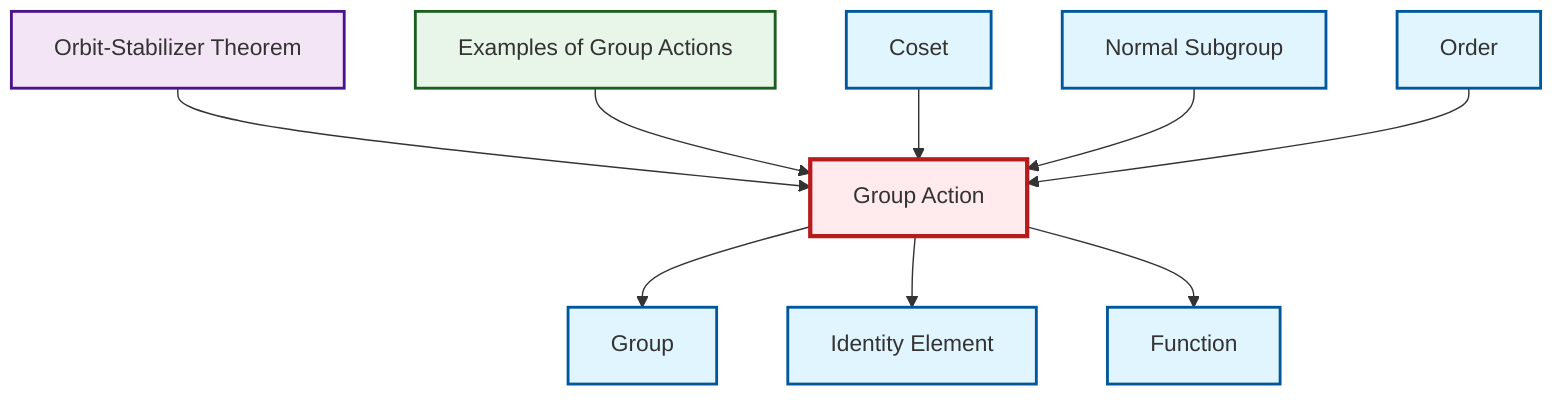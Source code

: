 graph TD
    classDef definition fill:#e1f5fe,stroke:#01579b,stroke-width:2px
    classDef theorem fill:#f3e5f5,stroke:#4a148c,stroke-width:2px
    classDef axiom fill:#fff3e0,stroke:#e65100,stroke-width:2px
    classDef example fill:#e8f5e9,stroke:#1b5e20,stroke-width:2px
    classDef current fill:#ffebee,stroke:#b71c1c,stroke-width:3px
    def-group["Group"]:::definition
    def-group-action["Group Action"]:::definition
    def-coset["Coset"]:::definition
    def-normal-subgroup["Normal Subgroup"]:::definition
    thm-orbit-stabilizer["Orbit-Stabilizer Theorem"]:::theorem
    def-order["Order"]:::definition
    def-function["Function"]:::definition
    ex-group-action-examples["Examples of Group Actions"]:::example
    def-identity-element["Identity Element"]:::definition
    thm-orbit-stabilizer --> def-group-action
    def-group-action --> def-group
    ex-group-action-examples --> def-group-action
    def-coset --> def-group-action
    def-normal-subgroup --> def-group-action
    def-order --> def-group-action
    def-group-action --> def-identity-element
    def-group-action --> def-function
    class def-group-action current